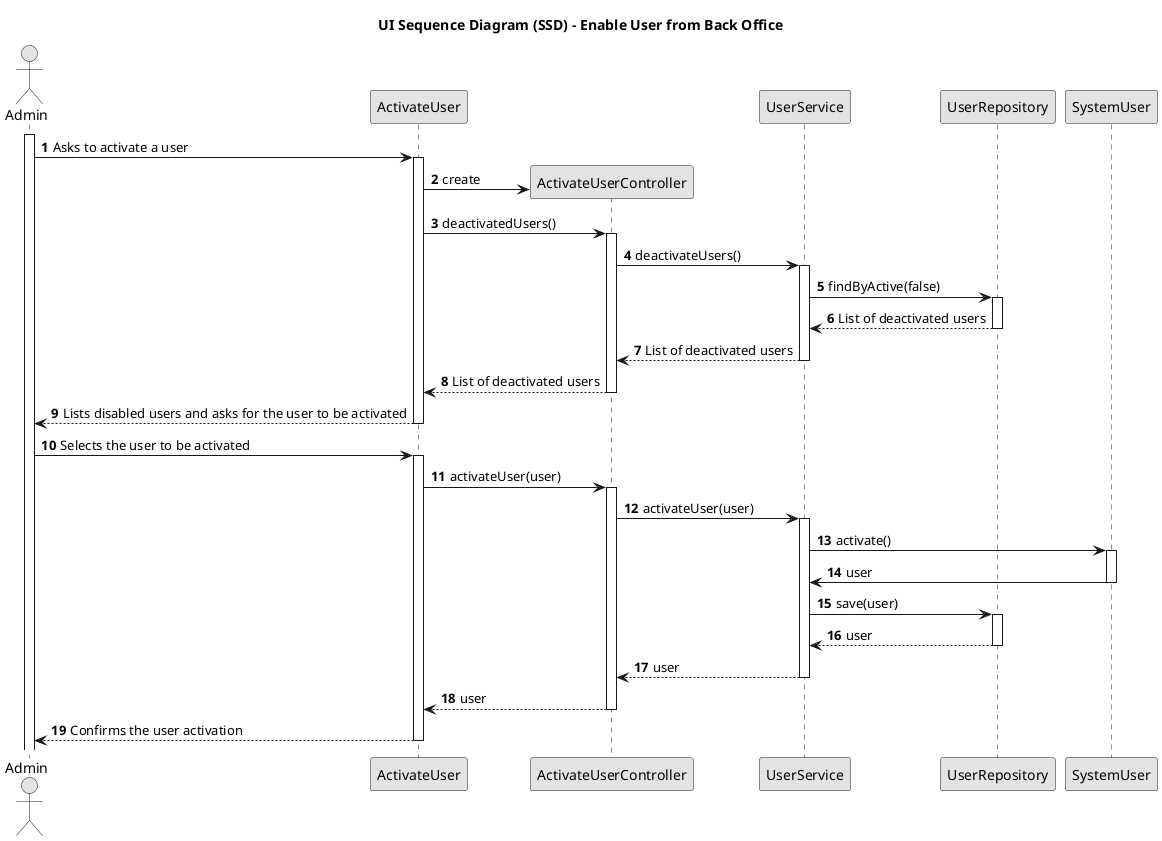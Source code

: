 @startuml
skinparam monochrome true
skinparam packageStyle rectangle
skinparam shadowing false

title UI Sequence Diagram (SSD) - Enable User from Back Office

autonumber

actor "Admin" as User
participant "ActivateUser" as UI
participant "ActivateUserController" as Controller
participant "UserService" as UserService
participant "UserRepository" as UserRepository

activate User

    User -> UI : Asks to activate a user
    activate UI

    UI -> Controller** : create

    UI -> Controller : deactivatedUsers()
    activate Controller

    Controller -> UserService : deactivateUsers()
    activate UserService

    UserService -> UserRepository : findByActive(false)
    activate UserRepository

    UserRepository --> UserService : List of deactivated users
    deactivate UserRepository

    UserService --> Controller : List of deactivated users
    deactivate UserService

    Controller --> UI : List of deactivated users
    deactivate Controller

    UI --> User : Lists disabled users and asks for the user to be activated
    deactivate UI

    User -> UI : Selects the user to be activated
    activate UI

    UI -> Controller : activateUser(user)
    activate Controller

    Controller -> UserService : activateUser(user)
    activate UserService

    UserService -> SystemUser : activate()
    activate SystemUser

    SystemUser -> UserService : user
    deactivate SystemUser

    UserService -> UserRepository : save(user)
    activate UserRepository

    UserRepository --> UserService : user
    deactivate UserRepository

    UserService --> Controller : user
    deactivate UserService

    Controller --> UI : user
    deactivate Controller

    UI --> User : Confirms the user activation
    deactivate UI






@enduml